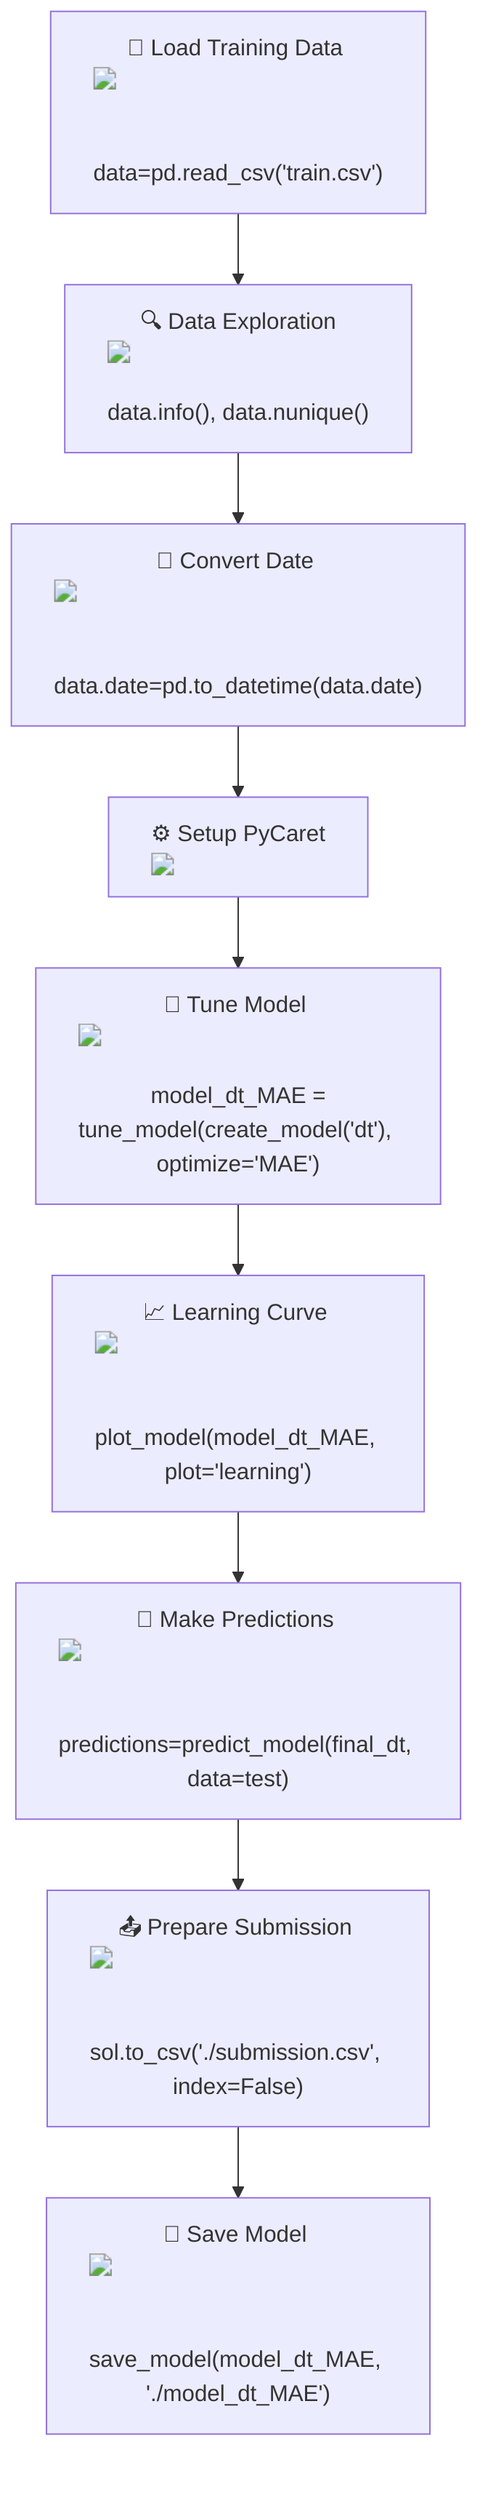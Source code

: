 flowchart TD
    A["📁 Load Training Data <img src='file.svg'/> <br/> data=pd.read_csv('train.csv')"] --> B["🔍 Data Exploration <img src='table.svg'/> <br/> data.info(), data.nunique()"]
    B --> C["📅 Convert Date <img src='column_split.svg'/> <br/> data.date=pd.to_datetime(data.date)"]
    C --> D["⚙️ Setup PyCaret <img src='brain.svg'/>"]
    D --> E["🔧 Tune Model <img src='brain.svg'/> <br/> model_dt_MAE = tune_model(create_model('dt'), optimize='MAE')"]
    E --> F["📈 Learning Curve <img src='barplot_template.svg'/> <br/> plot_model(model_dt_MAE, plot='learning')"]
    F --> G["🔮 Make Predictions <img src='scatter_plot_template.svg'/> <br/> predictions=predict_model(final_dt, data=test)"]
    G --> H["📤 Prepare Submission <img src='file.svg'/> <br/> sol.to_csv('./submission.csv', index=False)"]
    H --> I["💾 Save Model <img src='brain.svg'/> <br/> save_model(model_dt_MAE, './model_dt_MAE')"]